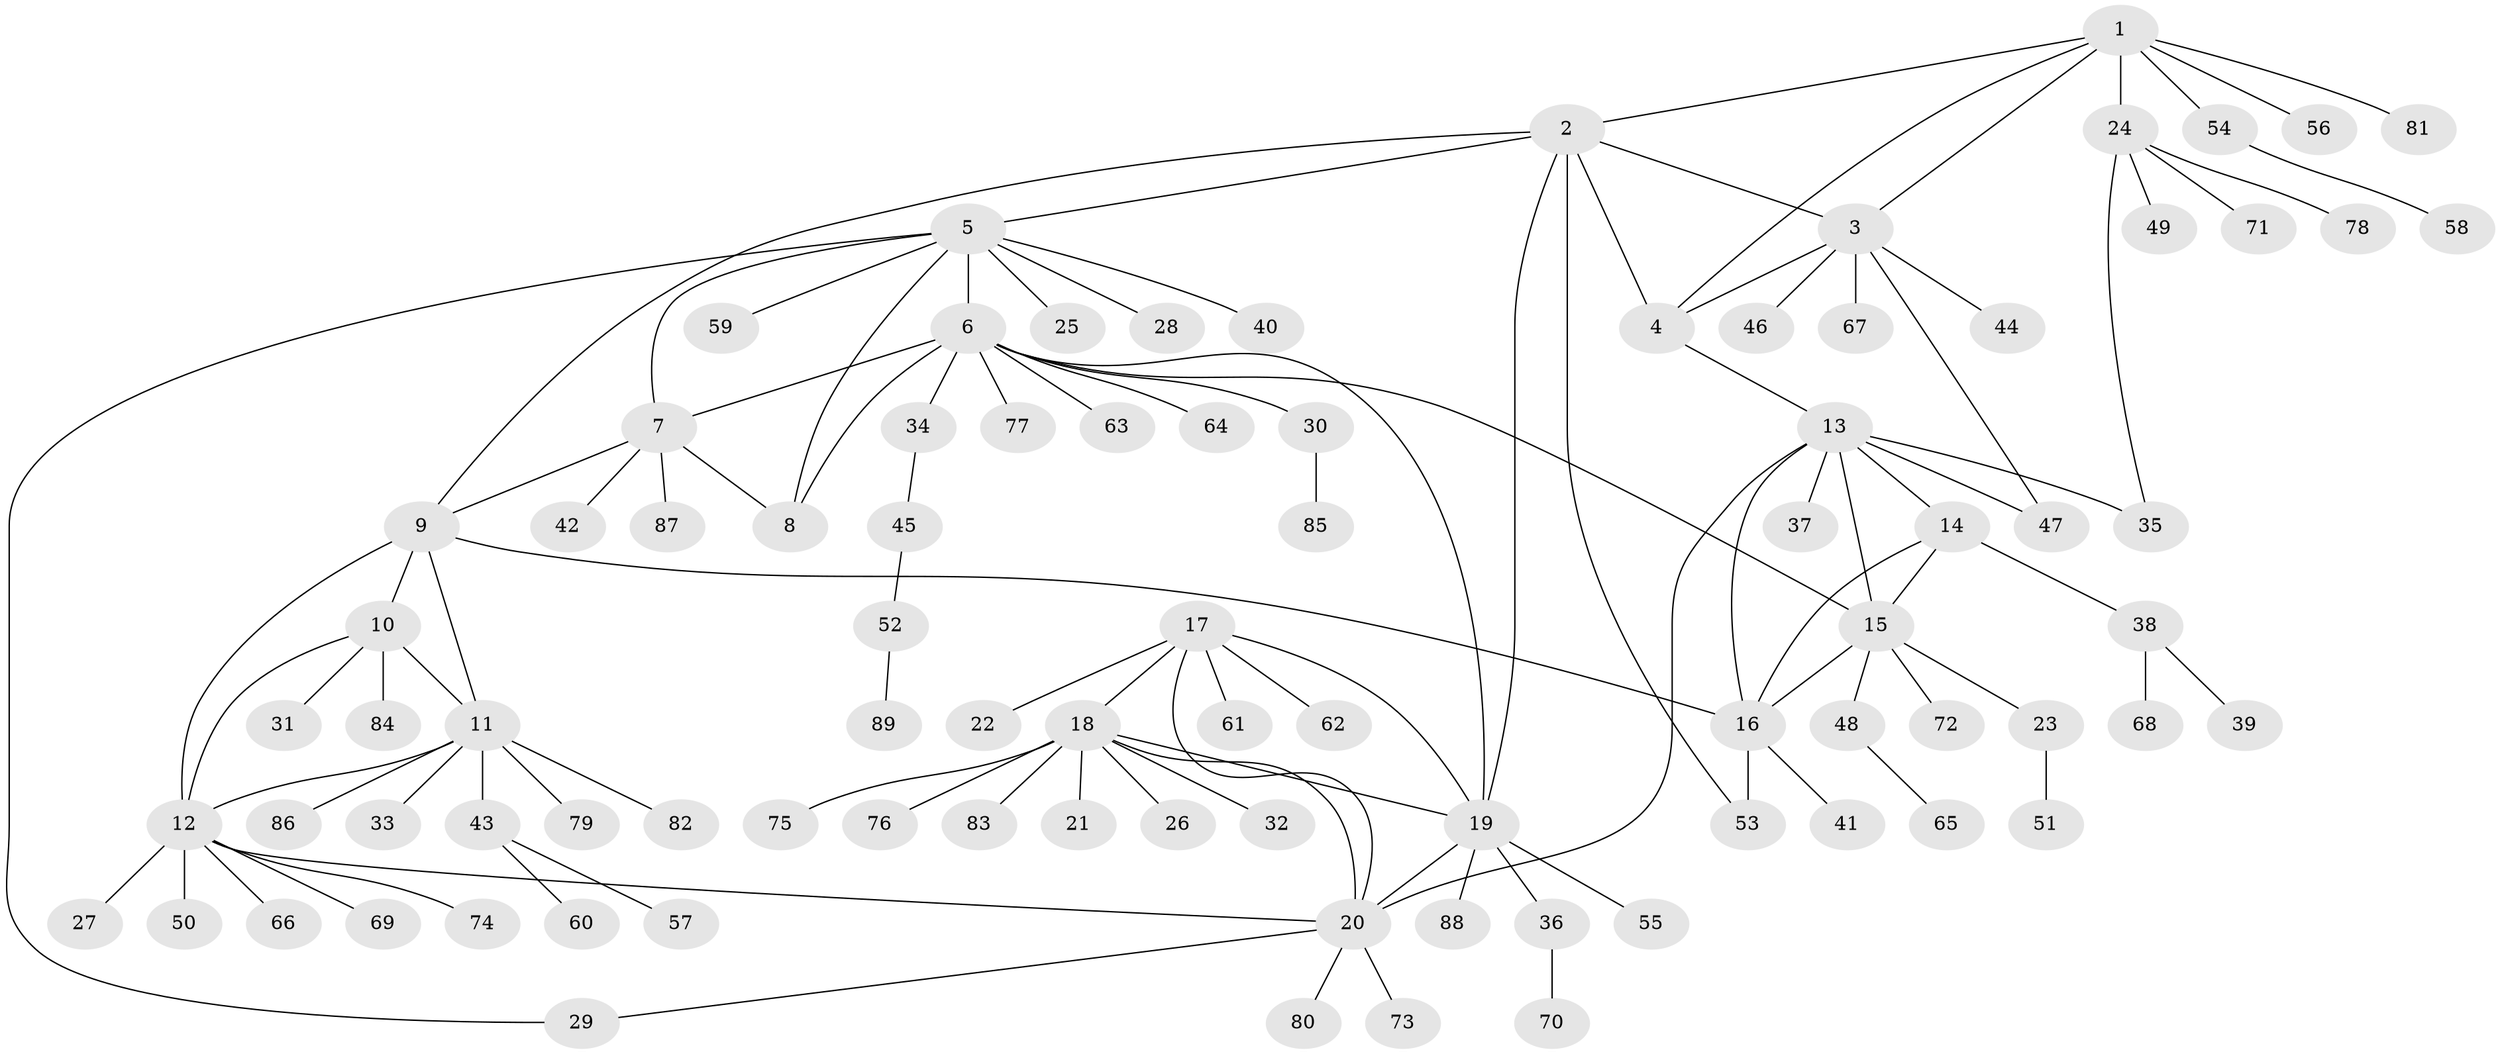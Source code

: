 // Generated by graph-tools (version 1.1) at 2025/37/03/09/25 02:37:27]
// undirected, 89 vertices, 113 edges
graph export_dot {
graph [start="1"]
  node [color=gray90,style=filled];
  1;
  2;
  3;
  4;
  5;
  6;
  7;
  8;
  9;
  10;
  11;
  12;
  13;
  14;
  15;
  16;
  17;
  18;
  19;
  20;
  21;
  22;
  23;
  24;
  25;
  26;
  27;
  28;
  29;
  30;
  31;
  32;
  33;
  34;
  35;
  36;
  37;
  38;
  39;
  40;
  41;
  42;
  43;
  44;
  45;
  46;
  47;
  48;
  49;
  50;
  51;
  52;
  53;
  54;
  55;
  56;
  57;
  58;
  59;
  60;
  61;
  62;
  63;
  64;
  65;
  66;
  67;
  68;
  69;
  70;
  71;
  72;
  73;
  74;
  75;
  76;
  77;
  78;
  79;
  80;
  81;
  82;
  83;
  84;
  85;
  86;
  87;
  88;
  89;
  1 -- 2;
  1 -- 3;
  1 -- 4;
  1 -- 24;
  1 -- 54;
  1 -- 56;
  1 -- 81;
  2 -- 3;
  2 -- 4;
  2 -- 5;
  2 -- 9;
  2 -- 19;
  2 -- 53;
  3 -- 4;
  3 -- 44;
  3 -- 46;
  3 -- 47;
  3 -- 67;
  4 -- 13;
  5 -- 6;
  5 -- 7;
  5 -- 8;
  5 -- 25;
  5 -- 28;
  5 -- 29;
  5 -- 40;
  5 -- 59;
  6 -- 7;
  6 -- 8;
  6 -- 15;
  6 -- 19;
  6 -- 30;
  6 -- 34;
  6 -- 63;
  6 -- 64;
  6 -- 77;
  7 -- 8;
  7 -- 9;
  7 -- 42;
  7 -- 87;
  9 -- 10;
  9 -- 11;
  9 -- 12;
  9 -- 16;
  10 -- 11;
  10 -- 12;
  10 -- 31;
  10 -- 84;
  11 -- 12;
  11 -- 33;
  11 -- 43;
  11 -- 79;
  11 -- 82;
  11 -- 86;
  12 -- 20;
  12 -- 27;
  12 -- 50;
  12 -- 66;
  12 -- 69;
  12 -- 74;
  13 -- 14;
  13 -- 15;
  13 -- 16;
  13 -- 20;
  13 -- 35;
  13 -- 37;
  13 -- 47;
  14 -- 15;
  14 -- 16;
  14 -- 38;
  15 -- 16;
  15 -- 23;
  15 -- 48;
  15 -- 72;
  16 -- 41;
  16 -- 53;
  17 -- 18;
  17 -- 19;
  17 -- 20;
  17 -- 22;
  17 -- 61;
  17 -- 62;
  18 -- 19;
  18 -- 20;
  18 -- 21;
  18 -- 26;
  18 -- 32;
  18 -- 75;
  18 -- 76;
  18 -- 83;
  19 -- 20;
  19 -- 36;
  19 -- 55;
  19 -- 88;
  20 -- 29;
  20 -- 73;
  20 -- 80;
  23 -- 51;
  24 -- 35;
  24 -- 49;
  24 -- 71;
  24 -- 78;
  30 -- 85;
  34 -- 45;
  36 -- 70;
  38 -- 39;
  38 -- 68;
  43 -- 57;
  43 -- 60;
  45 -- 52;
  48 -- 65;
  52 -- 89;
  54 -- 58;
}
